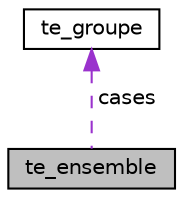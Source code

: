 digraph "te_ensemble"
{
  edge [fontname="Helvetica",fontsize="10",labelfontname="Helvetica",labelfontsize="10"];
  node [fontname="Helvetica",fontsize="10",shape=record];
  Node1 [label="te_ensemble",height=0.2,width=0.4,color="black", fillcolor="grey75", style="filled", fontcolor="black"];
  Node2 -> Node1 [dir="back",color="darkorchid3",fontsize="10",style="dashed",label=" cases" ];
  Node2 [label="te_groupe",height=0.2,width=0.4,color="black", fillcolor="white", style="filled",URL="$d7/d26/structte__groupe.html"];
}
